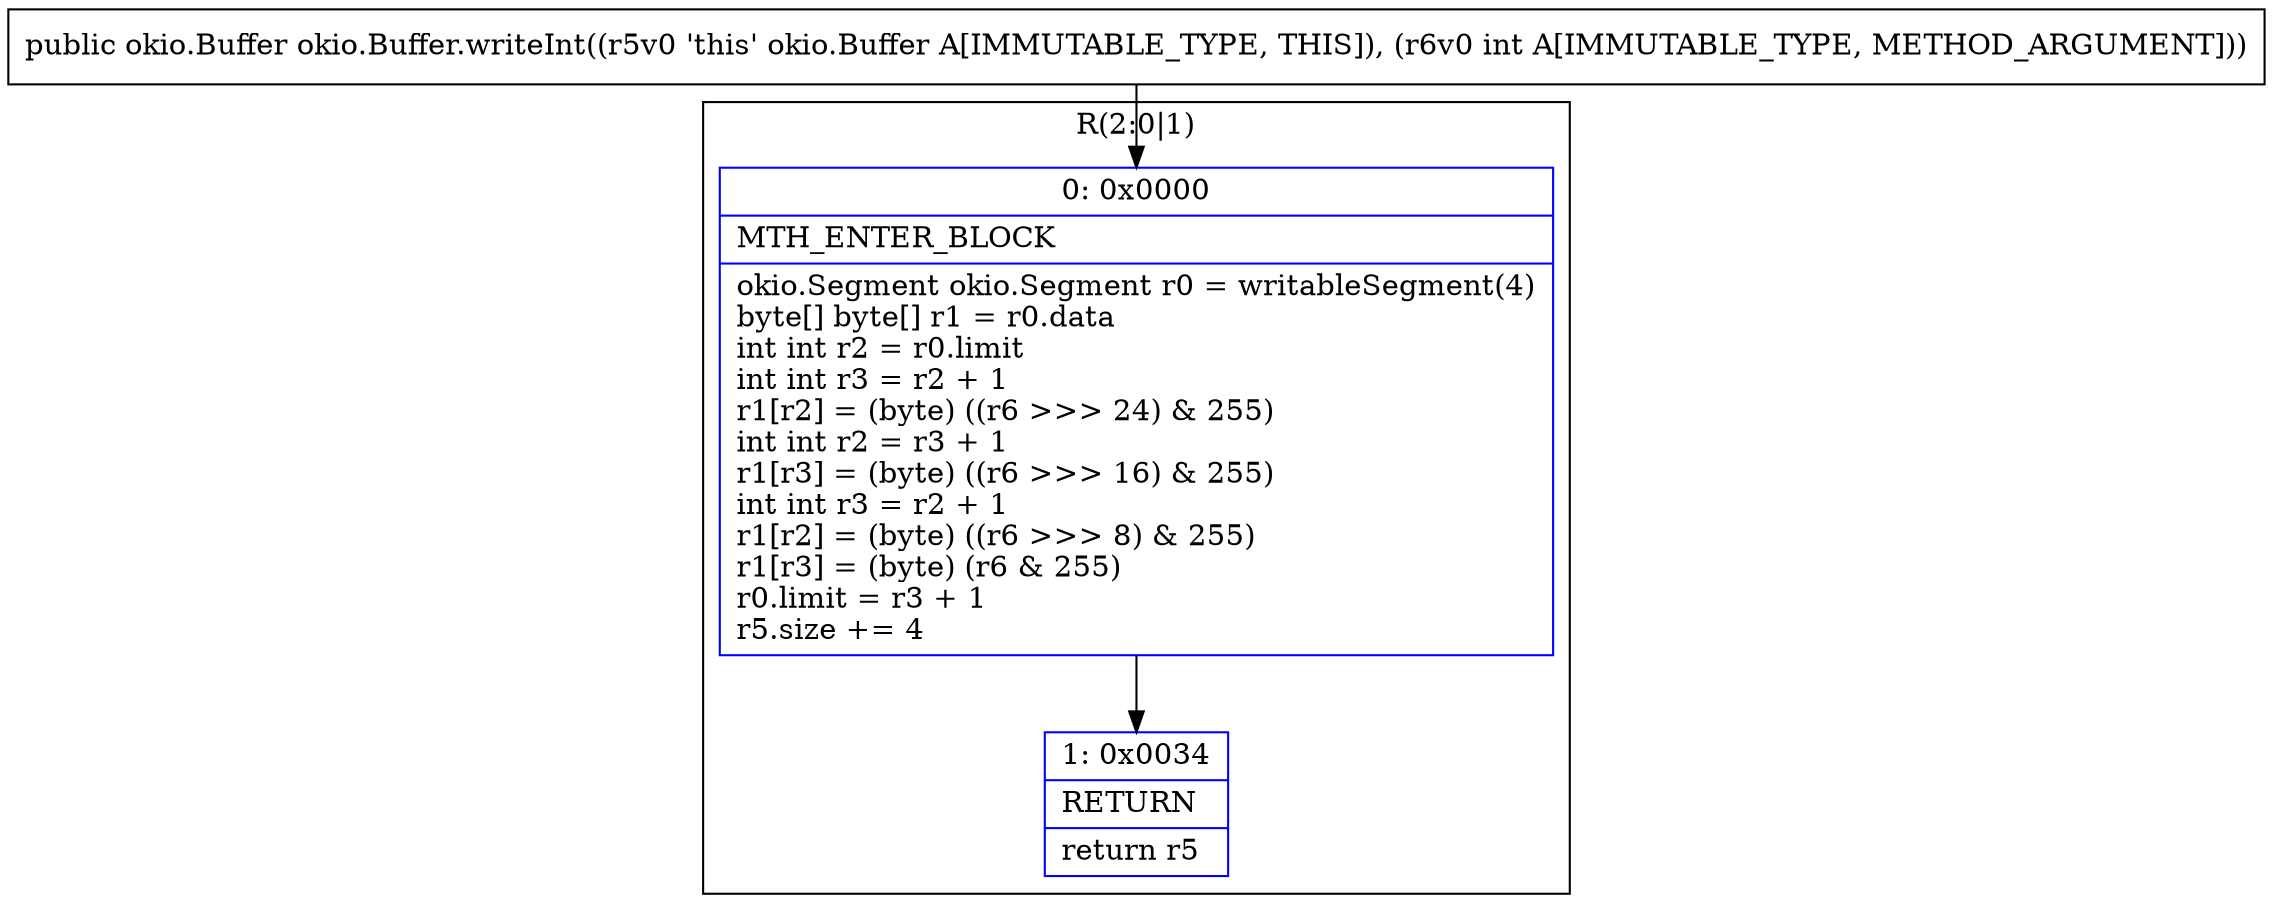 digraph "CFG forokio.Buffer.writeInt(I)Lokio\/Buffer;" {
subgraph cluster_Region_39332331 {
label = "R(2:0|1)";
node [shape=record,color=blue];
Node_0 [shape=record,label="{0\:\ 0x0000|MTH_ENTER_BLOCK\l|okio.Segment okio.Segment r0 = writableSegment(4)\lbyte[] byte[] r1 = r0.data\lint int r2 = r0.limit\lint int r3 = r2 + 1\lr1[r2] = (byte) ((r6 \>\>\> 24) & 255)\lint int r2 = r3 + 1\lr1[r3] = (byte) ((r6 \>\>\> 16) & 255)\lint int r3 = r2 + 1\lr1[r2] = (byte) ((r6 \>\>\> 8) & 255)\lr1[r3] = (byte) (r6 & 255)\lr0.limit = r3 + 1\lr5.size += 4\l}"];
Node_1 [shape=record,label="{1\:\ 0x0034|RETURN\l|return r5\l}"];
}
MethodNode[shape=record,label="{public okio.Buffer okio.Buffer.writeInt((r5v0 'this' okio.Buffer A[IMMUTABLE_TYPE, THIS]), (r6v0 int A[IMMUTABLE_TYPE, METHOD_ARGUMENT])) }"];
MethodNode -> Node_0;
Node_0 -> Node_1;
}

